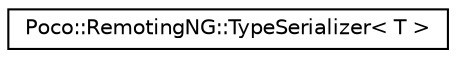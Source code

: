 digraph "Graphical Class Hierarchy"
{
 // LATEX_PDF_SIZE
  edge [fontname="Helvetica",fontsize="10",labelfontname="Helvetica",labelfontsize="10"];
  node [fontname="Helvetica",fontsize="10",shape=record];
  rankdir="LR";
  Node0 [label="Poco::RemotingNG::TypeSerializer\< T \>",height=0.2,width=0.4,color="black", fillcolor="white", style="filled",URL="$classPoco_1_1RemotingNG_1_1TypeSerializer.html",tooltip=" "];
}
